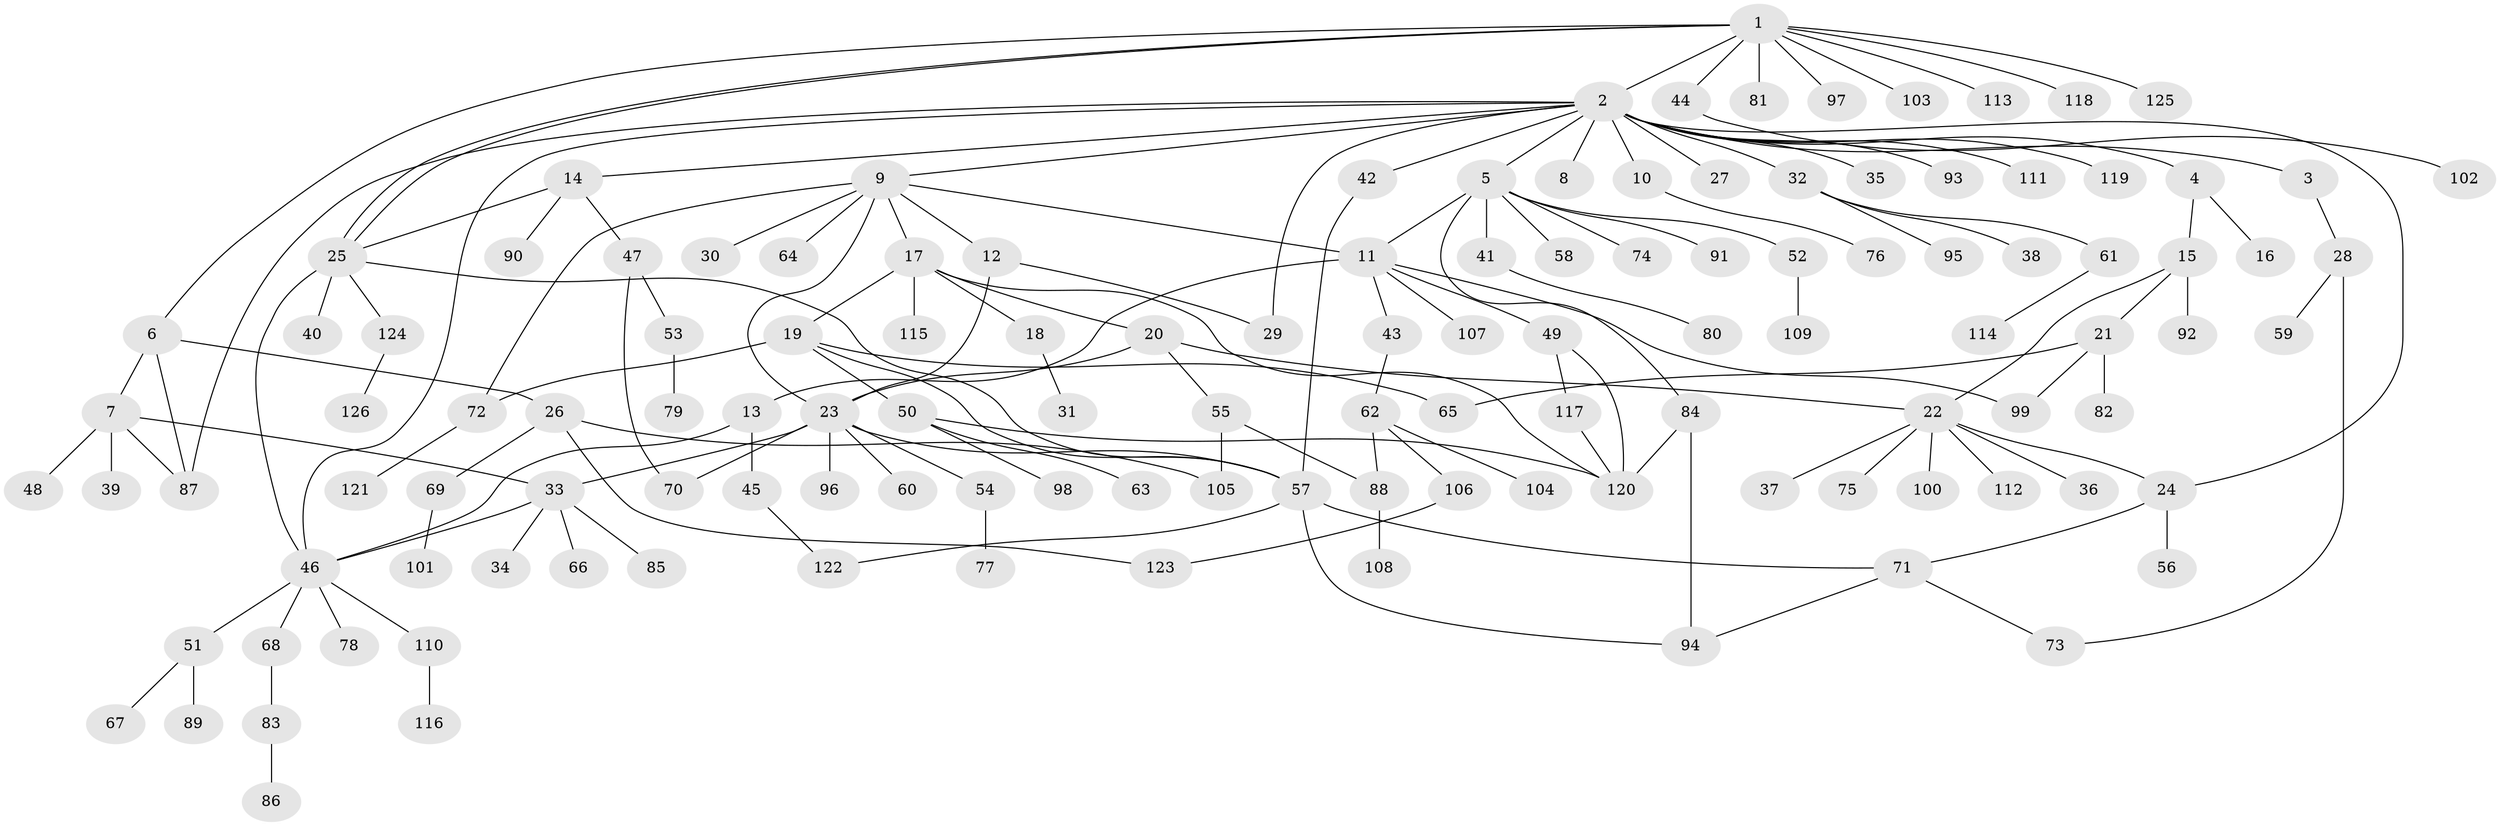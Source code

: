 // Generated by graph-tools (version 1.1) at 2025/49/03/09/25 03:49:47]
// undirected, 126 vertices, 158 edges
graph export_dot {
graph [start="1"]
  node [color=gray90,style=filled];
  1;
  2;
  3;
  4;
  5;
  6;
  7;
  8;
  9;
  10;
  11;
  12;
  13;
  14;
  15;
  16;
  17;
  18;
  19;
  20;
  21;
  22;
  23;
  24;
  25;
  26;
  27;
  28;
  29;
  30;
  31;
  32;
  33;
  34;
  35;
  36;
  37;
  38;
  39;
  40;
  41;
  42;
  43;
  44;
  45;
  46;
  47;
  48;
  49;
  50;
  51;
  52;
  53;
  54;
  55;
  56;
  57;
  58;
  59;
  60;
  61;
  62;
  63;
  64;
  65;
  66;
  67;
  68;
  69;
  70;
  71;
  72;
  73;
  74;
  75;
  76;
  77;
  78;
  79;
  80;
  81;
  82;
  83;
  84;
  85;
  86;
  87;
  88;
  89;
  90;
  91;
  92;
  93;
  94;
  95;
  96;
  97;
  98;
  99;
  100;
  101;
  102;
  103;
  104;
  105;
  106;
  107;
  108;
  109;
  110;
  111;
  112;
  113;
  114;
  115;
  116;
  117;
  118;
  119;
  120;
  121;
  122;
  123;
  124;
  125;
  126;
  1 -- 2;
  1 -- 6;
  1 -- 25;
  1 -- 25;
  1 -- 44;
  1 -- 81;
  1 -- 97;
  1 -- 103;
  1 -- 113;
  1 -- 118;
  1 -- 125;
  2 -- 3;
  2 -- 4;
  2 -- 5;
  2 -- 8;
  2 -- 9;
  2 -- 10;
  2 -- 14;
  2 -- 24;
  2 -- 27;
  2 -- 29;
  2 -- 32;
  2 -- 35;
  2 -- 42;
  2 -- 46;
  2 -- 87;
  2 -- 93;
  2 -- 111;
  2 -- 119;
  3 -- 28;
  4 -- 15;
  4 -- 16;
  5 -- 11;
  5 -- 41;
  5 -- 52;
  5 -- 58;
  5 -- 74;
  5 -- 84;
  5 -- 91;
  6 -- 7;
  6 -- 26;
  6 -- 87;
  7 -- 33;
  7 -- 39;
  7 -- 48;
  7 -- 87;
  9 -- 11;
  9 -- 12;
  9 -- 17;
  9 -- 23;
  9 -- 30;
  9 -- 64;
  9 -- 72;
  10 -- 76;
  11 -- 13;
  11 -- 43;
  11 -- 49;
  11 -- 99;
  11 -- 107;
  12 -- 23;
  12 -- 29;
  13 -- 45;
  13 -- 46;
  14 -- 25;
  14 -- 47;
  14 -- 90;
  15 -- 21;
  15 -- 22;
  15 -- 92;
  17 -- 18;
  17 -- 19;
  17 -- 20;
  17 -- 115;
  17 -- 120;
  18 -- 31;
  19 -- 50;
  19 -- 57;
  19 -- 65;
  19 -- 72;
  20 -- 22;
  20 -- 23;
  20 -- 55;
  21 -- 65;
  21 -- 82;
  21 -- 99;
  22 -- 24;
  22 -- 36;
  22 -- 37;
  22 -- 75;
  22 -- 100;
  22 -- 112;
  23 -- 33;
  23 -- 54;
  23 -- 57;
  23 -- 60;
  23 -- 70;
  23 -- 96;
  24 -- 56;
  24 -- 71;
  25 -- 40;
  25 -- 46;
  25 -- 57;
  25 -- 124;
  26 -- 69;
  26 -- 105;
  26 -- 123;
  28 -- 59;
  28 -- 73;
  32 -- 38;
  32 -- 61;
  32 -- 95;
  33 -- 34;
  33 -- 46;
  33 -- 66;
  33 -- 85;
  41 -- 80;
  42 -- 57;
  43 -- 62;
  44 -- 102;
  45 -- 122;
  46 -- 51;
  46 -- 68;
  46 -- 78;
  46 -- 110;
  47 -- 53;
  47 -- 70;
  49 -- 117;
  49 -- 120;
  50 -- 63;
  50 -- 98;
  50 -- 120;
  51 -- 67;
  51 -- 89;
  52 -- 109;
  53 -- 79;
  54 -- 77;
  55 -- 88;
  55 -- 105;
  57 -- 71;
  57 -- 94;
  57 -- 122;
  61 -- 114;
  62 -- 88;
  62 -- 104;
  62 -- 106;
  68 -- 83;
  69 -- 101;
  71 -- 73;
  71 -- 94;
  72 -- 121;
  83 -- 86;
  84 -- 94;
  84 -- 120;
  88 -- 108;
  106 -- 123;
  110 -- 116;
  117 -- 120;
  124 -- 126;
}
